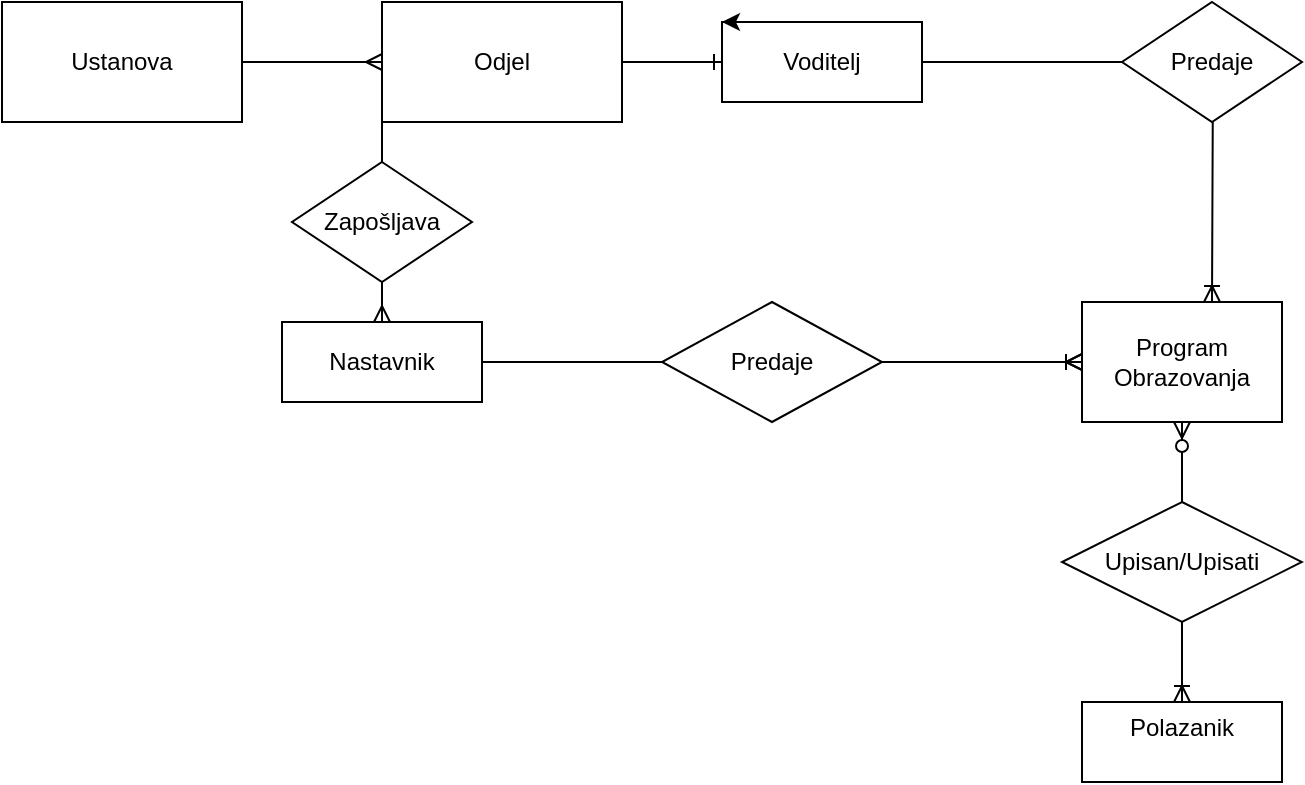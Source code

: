 <mxfile version="26.1.1">
  <diagram name="Page-1" id="JdMs_tHAefReSa4vC3jY">
    <mxGraphModel dx="1434" dy="738" grid="1" gridSize="10" guides="1" tooltips="1" connect="1" arrows="1" fold="1" page="1" pageScale="1" pageWidth="850" pageHeight="1100" math="0" shadow="0">
      <root>
        <mxCell id="0" />
        <mxCell id="1" parent="0" />
        <mxCell id="U6mFiuP5VFxi1BR2G_bp-1" value="Ustanova" style="rounded=0;whiteSpace=wrap;html=1;" vertex="1" parent="1">
          <mxGeometry x="40" y="200" width="120" height="60" as="geometry" />
        </mxCell>
        <mxCell id="U6mFiuP5VFxi1BR2G_bp-7" value="Odjel" style="rounded=0;whiteSpace=wrap;html=1;" vertex="1" parent="1">
          <mxGeometry x="230" y="200" width="120" height="60" as="geometry" />
        </mxCell>
        <mxCell id="U6mFiuP5VFxi1BR2G_bp-13" value="Voditelj" style="whiteSpace=wrap;html=1;align=center;" vertex="1" parent="1">
          <mxGeometry x="400" y="210" width="100" height="40" as="geometry" />
        </mxCell>
        <mxCell id="U6mFiuP5VFxi1BR2G_bp-14" value="Nastavnik" style="whiteSpace=wrap;html=1;align=center;" vertex="1" parent="1">
          <mxGeometry x="180" y="360" width="100" height="40" as="geometry" />
        </mxCell>
        <mxCell id="U6mFiuP5VFxi1BR2G_bp-16" value="Program Obrazovanja" style="whiteSpace=wrap;html=1;align=center;" vertex="1" parent="1">
          <mxGeometry x="580" y="350" width="100" height="60" as="geometry" />
        </mxCell>
        <mxCell id="U6mFiuP5VFxi1BR2G_bp-17" value="Polazanik&lt;div&gt;&lt;br&gt;&lt;/div&gt;" style="whiteSpace=wrap;html=1;align=center;" vertex="1" parent="1">
          <mxGeometry x="580" y="550" width="100" height="40" as="geometry" />
        </mxCell>
        <mxCell id="U6mFiuP5VFxi1BR2G_bp-18" value="" style="edgeStyle=entityRelationEdgeStyle;fontSize=12;html=1;endArrow=ERone;endFill=1;rounded=0;exitX=1;exitY=0.5;exitDx=0;exitDy=0;entryX=0;entryY=0.5;entryDx=0;entryDy=0;" edge="1" parent="1" source="U6mFiuP5VFxi1BR2G_bp-7" target="U6mFiuP5VFxi1BR2G_bp-13">
          <mxGeometry width="100" height="100" relative="1" as="geometry">
            <mxPoint x="360" y="340" as="sourcePoint" />
            <mxPoint x="460" y="240" as="targetPoint" />
          </mxGeometry>
        </mxCell>
        <mxCell id="U6mFiuP5VFxi1BR2G_bp-20" value="" style="fontSize=12;html=1;endArrow=ERoneToMany;startArrow=ERzeroToMany;rounded=0;exitX=0.5;exitY=1;exitDx=0;exitDy=0;entryX=0.5;entryY=0;entryDx=0;entryDy=0;" edge="1" parent="1" source="U6mFiuP5VFxi1BR2G_bp-16" target="U6mFiuP5VFxi1BR2G_bp-17">
          <mxGeometry width="100" height="100" relative="1" as="geometry">
            <mxPoint x="620" y="440" as="sourcePoint" />
            <mxPoint x="720" y="340" as="targetPoint" />
          </mxGeometry>
        </mxCell>
        <mxCell id="U6mFiuP5VFxi1BR2G_bp-23" value="" style="edgeStyle=entityRelationEdgeStyle;fontSize=12;html=1;endArrow=ERoneToMany;rounded=0;entryX=0;entryY=0.5;entryDx=0;entryDy=0;" edge="1" parent="1" source="U6mFiuP5VFxi1BR2G_bp-29" target="U6mFiuP5VFxi1BR2G_bp-16">
          <mxGeometry width="100" height="100" relative="1" as="geometry">
            <mxPoint x="440" y="500" as="sourcePoint" />
            <mxPoint x="540" y="400" as="targetPoint" />
          </mxGeometry>
        </mxCell>
        <mxCell id="U6mFiuP5VFxi1BR2G_bp-25" style="edgeStyle=orthogonalEdgeStyle;rounded=0;orthogonalLoop=1;jettySize=auto;html=1;exitX=0.25;exitY=0;exitDx=0;exitDy=0;entryX=0;entryY=0;entryDx=0;entryDy=0;" edge="1" parent="1" source="U6mFiuP5VFxi1BR2G_bp-13" target="U6mFiuP5VFxi1BR2G_bp-13">
          <mxGeometry relative="1" as="geometry" />
        </mxCell>
        <mxCell id="U6mFiuP5VFxi1BR2G_bp-26" value="" style="edgeStyle=orthogonalEdgeStyle;fontSize=12;html=1;endArrow=ERoneToMany;rounded=0;exitX=1;exitY=0.5;exitDx=0;exitDy=0;entryX=0.25;entryY=0;entryDx=0;entryDy=0;" edge="1" parent="1" source="U6mFiuP5VFxi1BR2G_bp-13">
          <mxGeometry width="100" height="100" relative="1" as="geometry">
            <mxPoint x="540" y="230" as="sourcePoint" />
            <mxPoint x="645" y="350" as="targetPoint" />
          </mxGeometry>
        </mxCell>
        <mxCell id="U6mFiuP5VFxi1BR2G_bp-28" value="" style="fontSize=12;html=1;endArrow=ERmany;rounded=0;exitX=1;exitY=0.5;exitDx=0;exitDy=0;entryX=0;entryY=0.5;entryDx=0;entryDy=0;" edge="1" parent="1" source="U6mFiuP5VFxi1BR2G_bp-1" target="U6mFiuP5VFxi1BR2G_bp-7">
          <mxGeometry width="100" height="100" relative="1" as="geometry">
            <mxPoint x="340" y="270" as="sourcePoint" />
            <mxPoint x="400" y="340" as="targetPoint" />
          </mxGeometry>
        </mxCell>
        <mxCell id="U6mFiuP5VFxi1BR2G_bp-31" value="Predaje" style="shape=rhombus;perimeter=rhombusPerimeter;whiteSpace=wrap;html=1;align=center;" vertex="1" parent="1">
          <mxGeometry x="600" y="200" width="90" height="60" as="geometry" />
        </mxCell>
        <mxCell id="U6mFiuP5VFxi1BR2G_bp-32" value="" style="edgeStyle=entityRelationEdgeStyle;fontSize=12;html=1;endArrow=ERoneToMany;rounded=0;" edge="1" parent="1" source="U6mFiuP5VFxi1BR2G_bp-14" target="U6mFiuP5VFxi1BR2G_bp-16">
          <mxGeometry width="100" height="100" relative="1" as="geometry">
            <mxPoint x="330" y="330" as="sourcePoint" />
            <mxPoint x="555" y="330" as="targetPoint" />
          </mxGeometry>
        </mxCell>
        <mxCell id="U6mFiuP5VFxi1BR2G_bp-29" value="Predaje" style="shape=rhombus;perimeter=rhombusPerimeter;whiteSpace=wrap;html=1;align=center;" vertex="1" parent="1">
          <mxGeometry x="370" y="350" width="110" height="60" as="geometry" />
        </mxCell>
        <mxCell id="U6mFiuP5VFxi1BR2G_bp-35" value="" style="fontSize=12;html=1;endArrow=ERmany;rounded=0;exitX=0;exitY=1;exitDx=0;exitDy=0;" edge="1" parent="1" source="U6mFiuP5VFxi1BR2G_bp-7" target="U6mFiuP5VFxi1BR2G_bp-14">
          <mxGeometry width="100" height="100" relative="1" as="geometry">
            <mxPoint x="230" y="260" as="sourcePoint" />
            <mxPoint x="232" y="362" as="targetPoint" />
          </mxGeometry>
        </mxCell>
        <mxCell id="U6mFiuP5VFxi1BR2G_bp-33" value="Zapošljava" style="shape=rhombus;perimeter=rhombusPerimeter;whiteSpace=wrap;html=1;align=center;" vertex="1" parent="1">
          <mxGeometry x="185" y="280" width="90" height="60" as="geometry" />
        </mxCell>
        <mxCell id="U6mFiuP5VFxi1BR2G_bp-37" value="Upisan/Upisati" style="shape=rhombus;perimeter=rhombusPerimeter;whiteSpace=wrap;html=1;align=center;" vertex="1" parent="1">
          <mxGeometry x="570" y="450" width="120" height="60" as="geometry" />
        </mxCell>
      </root>
    </mxGraphModel>
  </diagram>
</mxfile>
